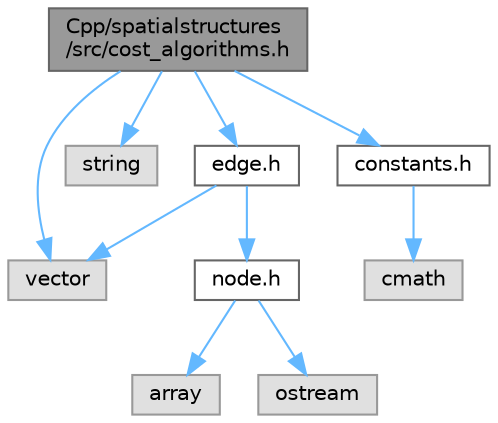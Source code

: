 digraph "Cpp/spatialstructures/src/cost_algorithms.h"
{
 // LATEX_PDF_SIZE
  bgcolor="transparent";
  edge [fontname=Helvetica,fontsize=10,labelfontname=Helvetica,labelfontsize=10];
  node [fontname=Helvetica,fontsize=10,shape=box,height=0.2,width=0.4];
  Node1 [label="Cpp/spatialstructures\l/src/cost_algorithms.h",height=0.2,width=0.4,color="gray40", fillcolor="grey60", style="filled", fontcolor="black",tooltip="Contains implementation for the HF::SpatialStructures::CostAlgorithms namespace."];
  Node1 -> Node2 [color="steelblue1",style="solid"];
  Node2 [label="vector",height=0.2,width=0.4,color="grey60", fillcolor="#E0E0E0", style="filled",tooltip=" "];
  Node1 -> Node3 [color="steelblue1",style="solid"];
  Node3 [label="string",height=0.2,width=0.4,color="grey60", fillcolor="#E0E0E0", style="filled",tooltip=" "];
  Node1 -> Node4 [color="steelblue1",style="solid"];
  Node4 [label="edge.h",height=0.2,width=0.4,color="grey40", fillcolor="white", style="filled",URL="$a00263.html",tooltip="Contains definitions for the Edge structure."];
  Node4 -> Node5 [color="steelblue1",style="solid"];
  Node5 [label="node.h",height=0.2,width=0.4,color="grey40", fillcolor="white", style="filled",URL="$a00275.html",tooltip="Contains definitions for the Node structure."];
  Node5 -> Node6 [color="steelblue1",style="solid"];
  Node6 [label="array",height=0.2,width=0.4,color="grey60", fillcolor="#E0E0E0", style="filled",tooltip=" "];
  Node5 -> Node7 [color="steelblue1",style="solid"];
  Node7 [label="ostream",height=0.2,width=0.4,color="grey60", fillcolor="#E0E0E0", style="filled",tooltip=" "];
  Node4 -> Node2 [color="steelblue1",style="solid"];
  Node1 -> Node8 [color="steelblue1",style="solid"];
  Node8 [label="constants.h",height=0.2,width=0.4,color="grey40", fillcolor="white", style="filled",URL="$a00251.html",tooltip="Contains definitions for the HF::SpatialStructures namespace."];
  Node8 -> Node9 [color="steelblue1",style="solid"];
  Node9 [label="cmath",height=0.2,width=0.4,color="grey60", fillcolor="#E0E0E0", style="filled",tooltip=" "];
}
